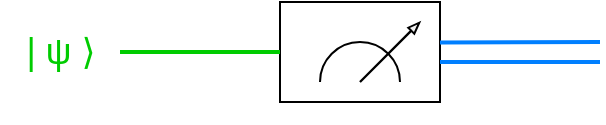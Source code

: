 <mxfile version="24.7.17">
  <diagram name="Page-1" id="7HACSW4f3ROAIHYStb8n">
    <mxGraphModel dx="530" dy="390" grid="1" gridSize="10" guides="1" tooltips="1" connect="1" arrows="1" fold="1" page="1" pageScale="1" pageWidth="850" pageHeight="1100" math="0" shadow="0">
      <root>
        <mxCell id="0" />
        <mxCell id="1" parent="0" />
        <mxCell id="ofvhHJnRquz5iOquKd-e-1" value="" style="rounded=0;whiteSpace=wrap;html=1;" vertex="1" parent="1">
          <mxGeometry x="240" y="270" width="80" height="50" as="geometry" />
        </mxCell>
        <mxCell id="ofvhHJnRquz5iOquKd-e-3" value="" style="verticalLabelPosition=bottom;verticalAlign=top;html=1;shape=mxgraph.basic.arc;startAngle=0.75;endAngle=0.25;" vertex="1" parent="1">
          <mxGeometry x="260" y="290" width="40" height="40" as="geometry" />
        </mxCell>
        <mxCell id="ofvhHJnRquz5iOquKd-e-4" value="" style="shape=flexArrow;endArrow=classic;html=1;rounded=0;fillColor=#f0f0f0;width=0.183;endSize=1.554;endWidth=3.078;" edge="1" parent="1">
          <mxGeometry width="50" height="50" relative="1" as="geometry">
            <mxPoint x="280" y="310" as="sourcePoint" />
            <mxPoint x="310" y="280" as="targetPoint" />
          </mxGeometry>
        </mxCell>
        <mxCell id="ofvhHJnRquz5iOquKd-e-5" value="" style="endArrow=none;html=1;rounded=0;exitX=1;exitY=0.406;exitDx=0;exitDy=0;exitPerimeter=0;fillColor=#1ba1e2;strokeColor=#007FFF;strokeWidth=2;" edge="1" parent="1" source="ofvhHJnRquz5iOquKd-e-1">
          <mxGeometry width="50" height="50" relative="1" as="geometry">
            <mxPoint x="300" y="330" as="sourcePoint" />
            <mxPoint x="400" y="290" as="targetPoint" />
          </mxGeometry>
        </mxCell>
        <mxCell id="ofvhHJnRquz5iOquKd-e-6" value="" style="endArrow=none;html=1;rounded=0;fillColor=#1ba1e2;strokeColor=#007FFF;strokeWidth=2;" edge="1" parent="1">
          <mxGeometry width="50" height="50" relative="1" as="geometry">
            <mxPoint x="320" y="300" as="sourcePoint" />
            <mxPoint x="400" y="300" as="targetPoint" />
          </mxGeometry>
        </mxCell>
        <mxCell id="ofvhHJnRquz5iOquKd-e-7" value="" style="endArrow=none;html=1;rounded=0;exitX=0;exitY=0.5;exitDx=0;exitDy=0;fillColor=#60a917;strokeColor=#00CC00;strokeWidth=2;" edge="1" parent="1" source="ofvhHJnRquz5iOquKd-e-1">
          <mxGeometry width="50" height="50" relative="1" as="geometry">
            <mxPoint x="220" y="320" as="sourcePoint" />
            <mxPoint x="160" y="295" as="targetPoint" />
          </mxGeometry>
        </mxCell>
        <mxCell id="ofvhHJnRquz5iOquKd-e-8" value="| ψ&amp;nbsp;&lt;dfn style=&quot;font-style: normal; font-size: 18px;&quot;&gt;⟩&lt;/dfn&gt;" style="text;html=1;align=center;verticalAlign=middle;resizable=0;points=[];autosize=1;strokeColor=none;fillColor=none;fontColor=#00CC00;fontSize=18;" vertex="1" parent="1">
          <mxGeometry x="100" y="275" width="60" height="40" as="geometry" />
        </mxCell>
      </root>
    </mxGraphModel>
  </diagram>
</mxfile>
